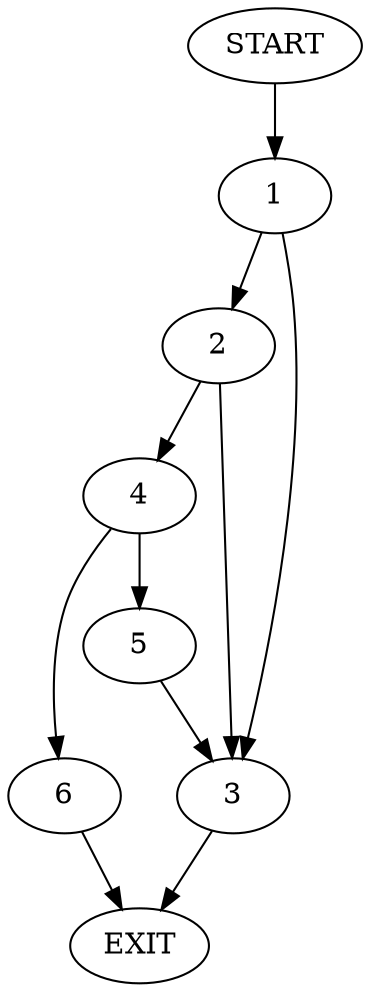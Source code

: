 digraph {
0 [label="START"]
7 [label="EXIT"]
0 -> 1
1 -> 2
1 -> 3
3 -> 7
2 -> 4
2 -> 3
4 -> 5
4 -> 6
6 -> 7
5 -> 3
}
